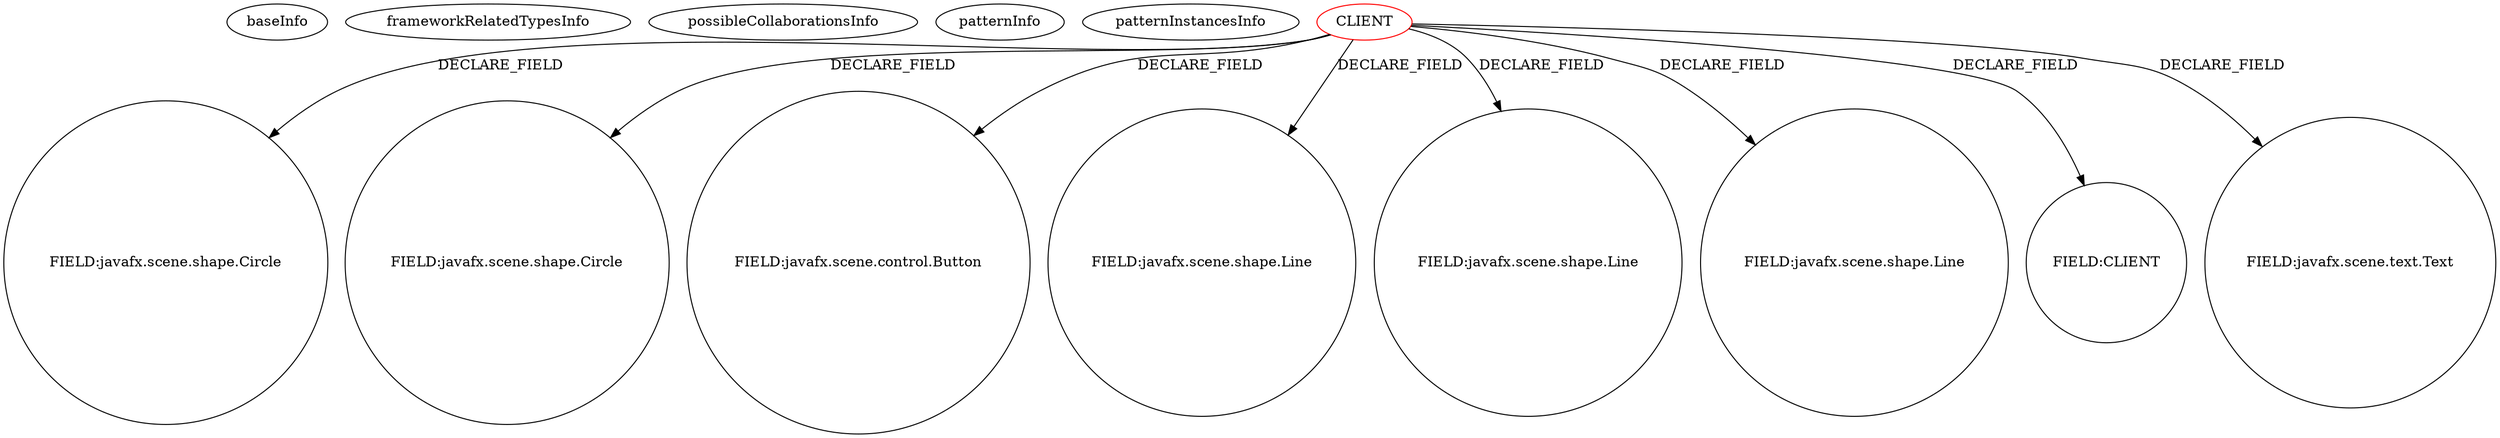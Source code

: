 digraph {
baseInfo[graphId=1475,category="pattern",isAnonymous=false,possibleRelation=false]
frameworkRelatedTypesInfo[]
possibleCollaborationsInfo[]
patternInfo[frequency=2.0,patternRootClient=0]
patternInstancesInfo[0="josesoler7-agendavital~/josesoler7-agendavital/agendavital-master/src/agendavital/vista/FXMLNoticiaController.java~FXMLNoticiaController~3377",1="josesoler7-agendavital~/josesoler7-agendavital/agendavital-master/src/agendavital/vista/FXMLMomentoController.java~FXMLMomentoController~3370"]
8[label="FIELD:javafx.scene.shape.Circle",vertexType="FIELD_DECLARATION",isFrameworkType=false,shape=circle]
0[label="CLIENT",vertexType="ROOT_CLIENT_CLASS_DECLARATION",isFrameworkType=false,color=red]
6[label="FIELD:javafx.scene.shape.Circle",vertexType="FIELD_DECLARATION",isFrameworkType=false,shape=circle]
4[label="FIELD:javafx.scene.control.Button",vertexType="FIELD_DECLARATION",isFrameworkType=false,shape=circle]
24[label="FIELD:javafx.scene.shape.Line",vertexType="FIELD_DECLARATION",isFrameworkType=false,shape=circle]
26[label="FIELD:javafx.scene.shape.Line",vertexType="FIELD_DECLARATION",isFrameworkType=false,shape=circle]
22[label="FIELD:javafx.scene.shape.Line",vertexType="FIELD_DECLARATION",isFrameworkType=false,shape=circle]
13[label="FIELD:CLIENT",vertexType="FIELD_DECLARATION",isFrameworkType=false,shape=circle]
38[label="FIELD:javafx.scene.text.Text",vertexType="FIELD_DECLARATION",isFrameworkType=false,shape=circle]
0->26[label="DECLARE_FIELD"]
0->22[label="DECLARE_FIELD"]
0->24[label="DECLARE_FIELD"]
0->6[label="DECLARE_FIELD"]
0->8[label="DECLARE_FIELD"]
0->4[label="DECLARE_FIELD"]
0->38[label="DECLARE_FIELD"]
0->13[label="DECLARE_FIELD"]
}
